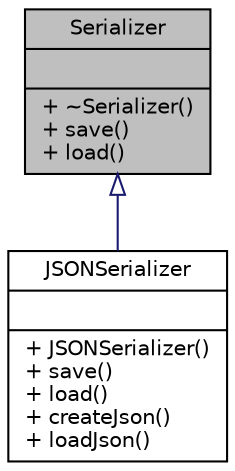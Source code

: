 digraph "Serializer"
{
 // LATEX_PDF_SIZE
  edge [fontname="Helvetica",fontsize="10",labelfontname="Helvetica",labelfontsize="10"];
  node [fontname="Helvetica",fontsize="10",shape=record];
  Node1 [label="{Serializer\n||+ ~Serializer()\l+ save()\l+ load()\l}",height=0.2,width=0.4,color="black", fillcolor="grey75", style="filled", fontcolor="black",tooltip=" "];
  Node1 -> Node2 [dir="back",color="midnightblue",fontsize="10",style="solid",arrowtail="onormal",fontname="Helvetica"];
  Node2 [label="{JSONSerializer\n||+ JSONSerializer()\l+ save()\l+ load()\l+ createJson()\l+ loadJson()\l}",height=0.2,width=0.4,color="black", fillcolor="white", style="filled",URL="$classJSONSerializer.html",tooltip=" "];
}
